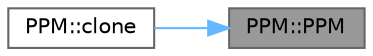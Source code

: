 digraph "PPM::PPM"
{
 // INTERACTIVE_SVG=YES
 // LATEX_PDF_SIZE
  bgcolor="transparent";
  edge [fontname=Helvetica,fontsize=10,labelfontname=Helvetica,labelfontsize=10];
  node [fontname=Helvetica,fontsize=10,shape=box,height=0.2,width=0.4];
  rankdir="RL";
  Node1 [id="Node000001",label="PPM::PPM",height=0.2,width=0.4,color="gray40", fillcolor="grey60", style="filled", fontcolor="black",tooltip=" "];
  Node1 -> Node2 [id="edge1_Node000001_Node000002",dir="back",color="steelblue1",style="solid",tooltip=" "];
  Node2 [id="Node000002",label="PPM::clone",height=0.2,width=0.4,color="grey40", fillcolor="white", style="filled",URL="$class_p_p_m.html#ac8bea122328537928b3baa67e6f126ad",tooltip="Creates a deep copy of the file."];
}
